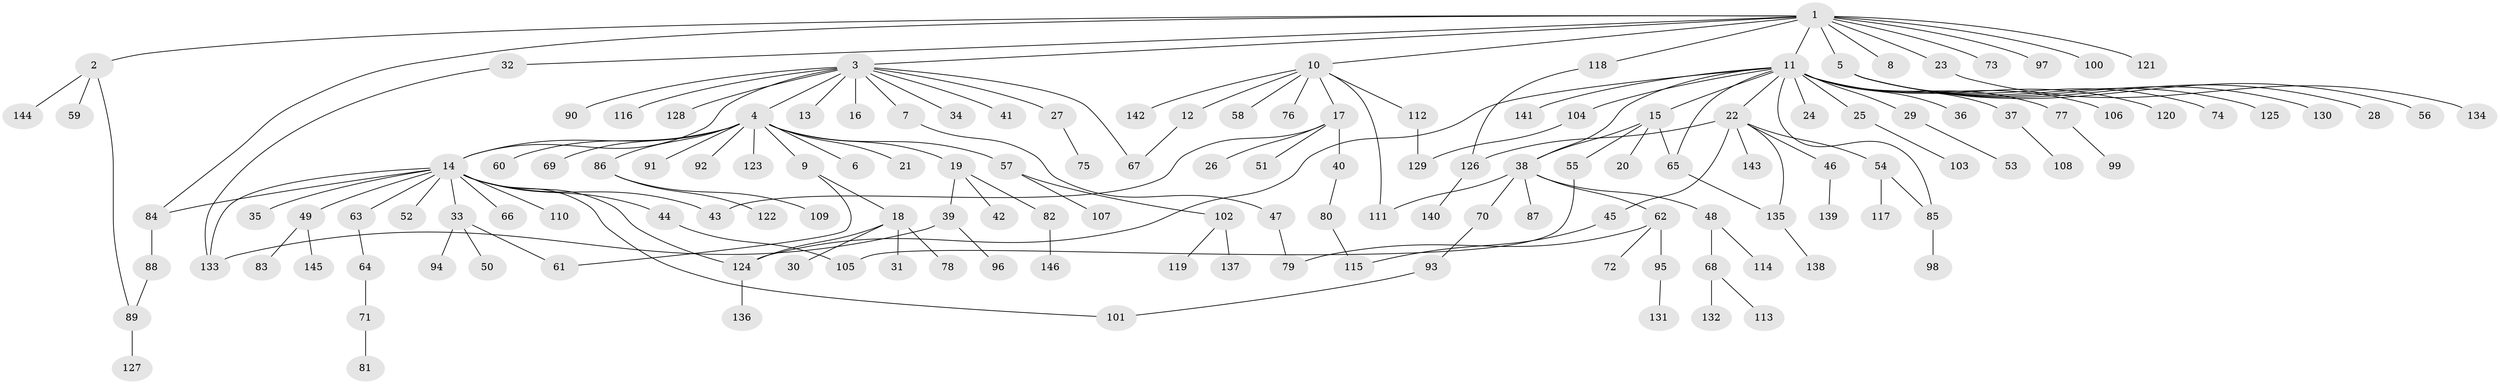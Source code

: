 // Generated by graph-tools (version 1.1) at 2025/01/03/09/25 03:01:53]
// undirected, 146 vertices, 166 edges
graph export_dot {
graph [start="1"]
  node [color=gray90,style=filled];
  1;
  2;
  3;
  4;
  5;
  6;
  7;
  8;
  9;
  10;
  11;
  12;
  13;
  14;
  15;
  16;
  17;
  18;
  19;
  20;
  21;
  22;
  23;
  24;
  25;
  26;
  27;
  28;
  29;
  30;
  31;
  32;
  33;
  34;
  35;
  36;
  37;
  38;
  39;
  40;
  41;
  42;
  43;
  44;
  45;
  46;
  47;
  48;
  49;
  50;
  51;
  52;
  53;
  54;
  55;
  56;
  57;
  58;
  59;
  60;
  61;
  62;
  63;
  64;
  65;
  66;
  67;
  68;
  69;
  70;
  71;
  72;
  73;
  74;
  75;
  76;
  77;
  78;
  79;
  80;
  81;
  82;
  83;
  84;
  85;
  86;
  87;
  88;
  89;
  90;
  91;
  92;
  93;
  94;
  95;
  96;
  97;
  98;
  99;
  100;
  101;
  102;
  103;
  104;
  105;
  106;
  107;
  108;
  109;
  110;
  111;
  112;
  113;
  114;
  115;
  116;
  117;
  118;
  119;
  120;
  121;
  122;
  123;
  124;
  125;
  126;
  127;
  128;
  129;
  130;
  131;
  132;
  133;
  134;
  135;
  136;
  137;
  138;
  139;
  140;
  141;
  142;
  143;
  144;
  145;
  146;
  1 -- 2;
  1 -- 3;
  1 -- 5;
  1 -- 8;
  1 -- 10;
  1 -- 11;
  1 -- 23;
  1 -- 32;
  1 -- 73;
  1 -- 84;
  1 -- 97;
  1 -- 100;
  1 -- 118;
  1 -- 121;
  2 -- 59;
  2 -- 89;
  2 -- 144;
  3 -- 4;
  3 -- 7;
  3 -- 13;
  3 -- 14;
  3 -- 16;
  3 -- 27;
  3 -- 34;
  3 -- 41;
  3 -- 67;
  3 -- 90;
  3 -- 116;
  3 -- 128;
  4 -- 6;
  4 -- 9;
  4 -- 14;
  4 -- 19;
  4 -- 21;
  4 -- 57;
  4 -- 60;
  4 -- 69;
  4 -- 86;
  4 -- 91;
  4 -- 92;
  4 -- 123;
  5 -- 28;
  5 -- 56;
  5 -- 74;
  5 -- 125;
  5 -- 130;
  7 -- 47;
  9 -- 18;
  9 -- 61;
  10 -- 12;
  10 -- 17;
  10 -- 58;
  10 -- 76;
  10 -- 111;
  10 -- 112;
  10 -- 142;
  11 -- 15;
  11 -- 22;
  11 -- 24;
  11 -- 25;
  11 -- 29;
  11 -- 36;
  11 -- 37;
  11 -- 38;
  11 -- 65;
  11 -- 77;
  11 -- 85;
  11 -- 104;
  11 -- 106;
  11 -- 120;
  11 -- 124;
  11 -- 141;
  12 -- 67;
  14 -- 33;
  14 -- 35;
  14 -- 43;
  14 -- 44;
  14 -- 49;
  14 -- 52;
  14 -- 63;
  14 -- 66;
  14 -- 84;
  14 -- 101;
  14 -- 110;
  14 -- 124;
  14 -- 133;
  15 -- 20;
  15 -- 38;
  15 -- 55;
  15 -- 65;
  17 -- 26;
  17 -- 40;
  17 -- 43;
  17 -- 51;
  18 -- 30;
  18 -- 31;
  18 -- 78;
  18 -- 124;
  19 -- 39;
  19 -- 42;
  19 -- 82;
  22 -- 45;
  22 -- 46;
  22 -- 54;
  22 -- 126;
  22 -- 135;
  22 -- 143;
  23 -- 134;
  25 -- 103;
  27 -- 75;
  29 -- 53;
  32 -- 133;
  33 -- 50;
  33 -- 61;
  33 -- 94;
  37 -- 108;
  38 -- 48;
  38 -- 62;
  38 -- 70;
  38 -- 87;
  38 -- 111;
  39 -- 96;
  39 -- 133;
  40 -- 80;
  44 -- 105;
  45 -- 115;
  46 -- 139;
  47 -- 79;
  48 -- 68;
  48 -- 114;
  49 -- 83;
  49 -- 145;
  54 -- 85;
  54 -- 117;
  55 -- 105;
  57 -- 102;
  57 -- 107;
  62 -- 72;
  62 -- 79;
  62 -- 95;
  63 -- 64;
  64 -- 71;
  65 -- 135;
  68 -- 113;
  68 -- 132;
  70 -- 93;
  71 -- 81;
  77 -- 99;
  80 -- 115;
  82 -- 146;
  84 -- 88;
  85 -- 98;
  86 -- 109;
  86 -- 122;
  88 -- 89;
  89 -- 127;
  93 -- 101;
  95 -- 131;
  102 -- 119;
  102 -- 137;
  104 -- 129;
  112 -- 129;
  118 -- 126;
  124 -- 136;
  126 -- 140;
  135 -- 138;
}
